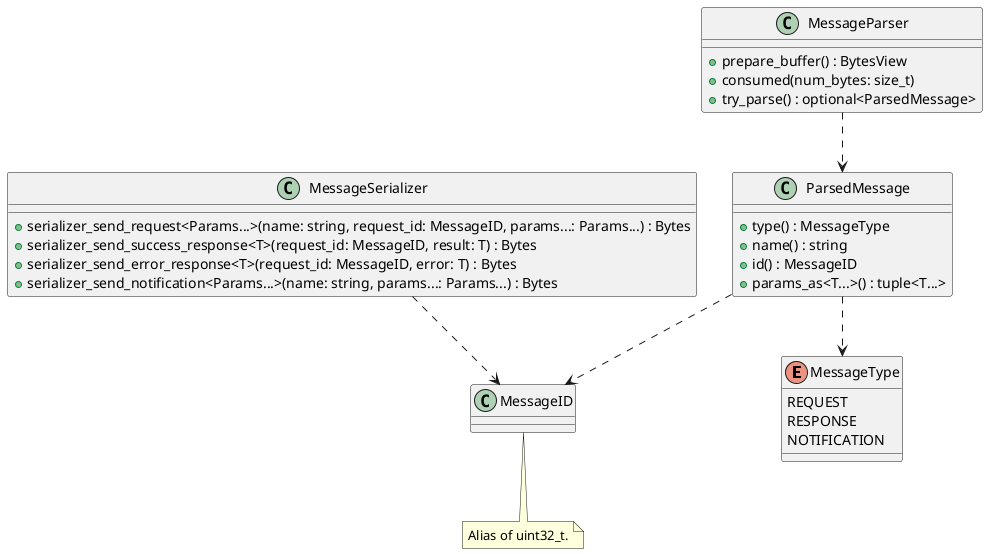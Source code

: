 @startuml messages

enum MessageType {
    REQUEST
    RESPONSE
    NOTIFICATION
}

class MessageID
note bottom: Alias of uint32_t.

class MessageSerializer {
    + serializer_send_request<Params...>(name: string, request_id: MessageID, params...: Params...) : Bytes
    + serializer_send_success_response<T>(request_id: MessageID, result: T) : Bytes
    + serializer_send_error_response<T>(request_id: MessageID, error: T) : Bytes
    + serializer_send_notification<Params...>(name: string, params...: Params...) : Bytes
}
MessageSerializer ..> MessageID

!startsub ParsedMessage
class ParsedMessage {
    + type() : MessageType
    + name() : string
    + id() : MessageID
    + params_as<T...>() : tuple<T...>
}
!endsub
ParsedMessage ..> MessageType
ParsedMessage ..> MessageID

!startsub MessageParser
class MessageParser {
    + prepare_buffer() : BytesView
    + consumed(num_bytes: size_t)
    + try_parse() : optional<ParsedMessage>
}
!endsub
MessageParser ..> ParsedMessage

@enduml
